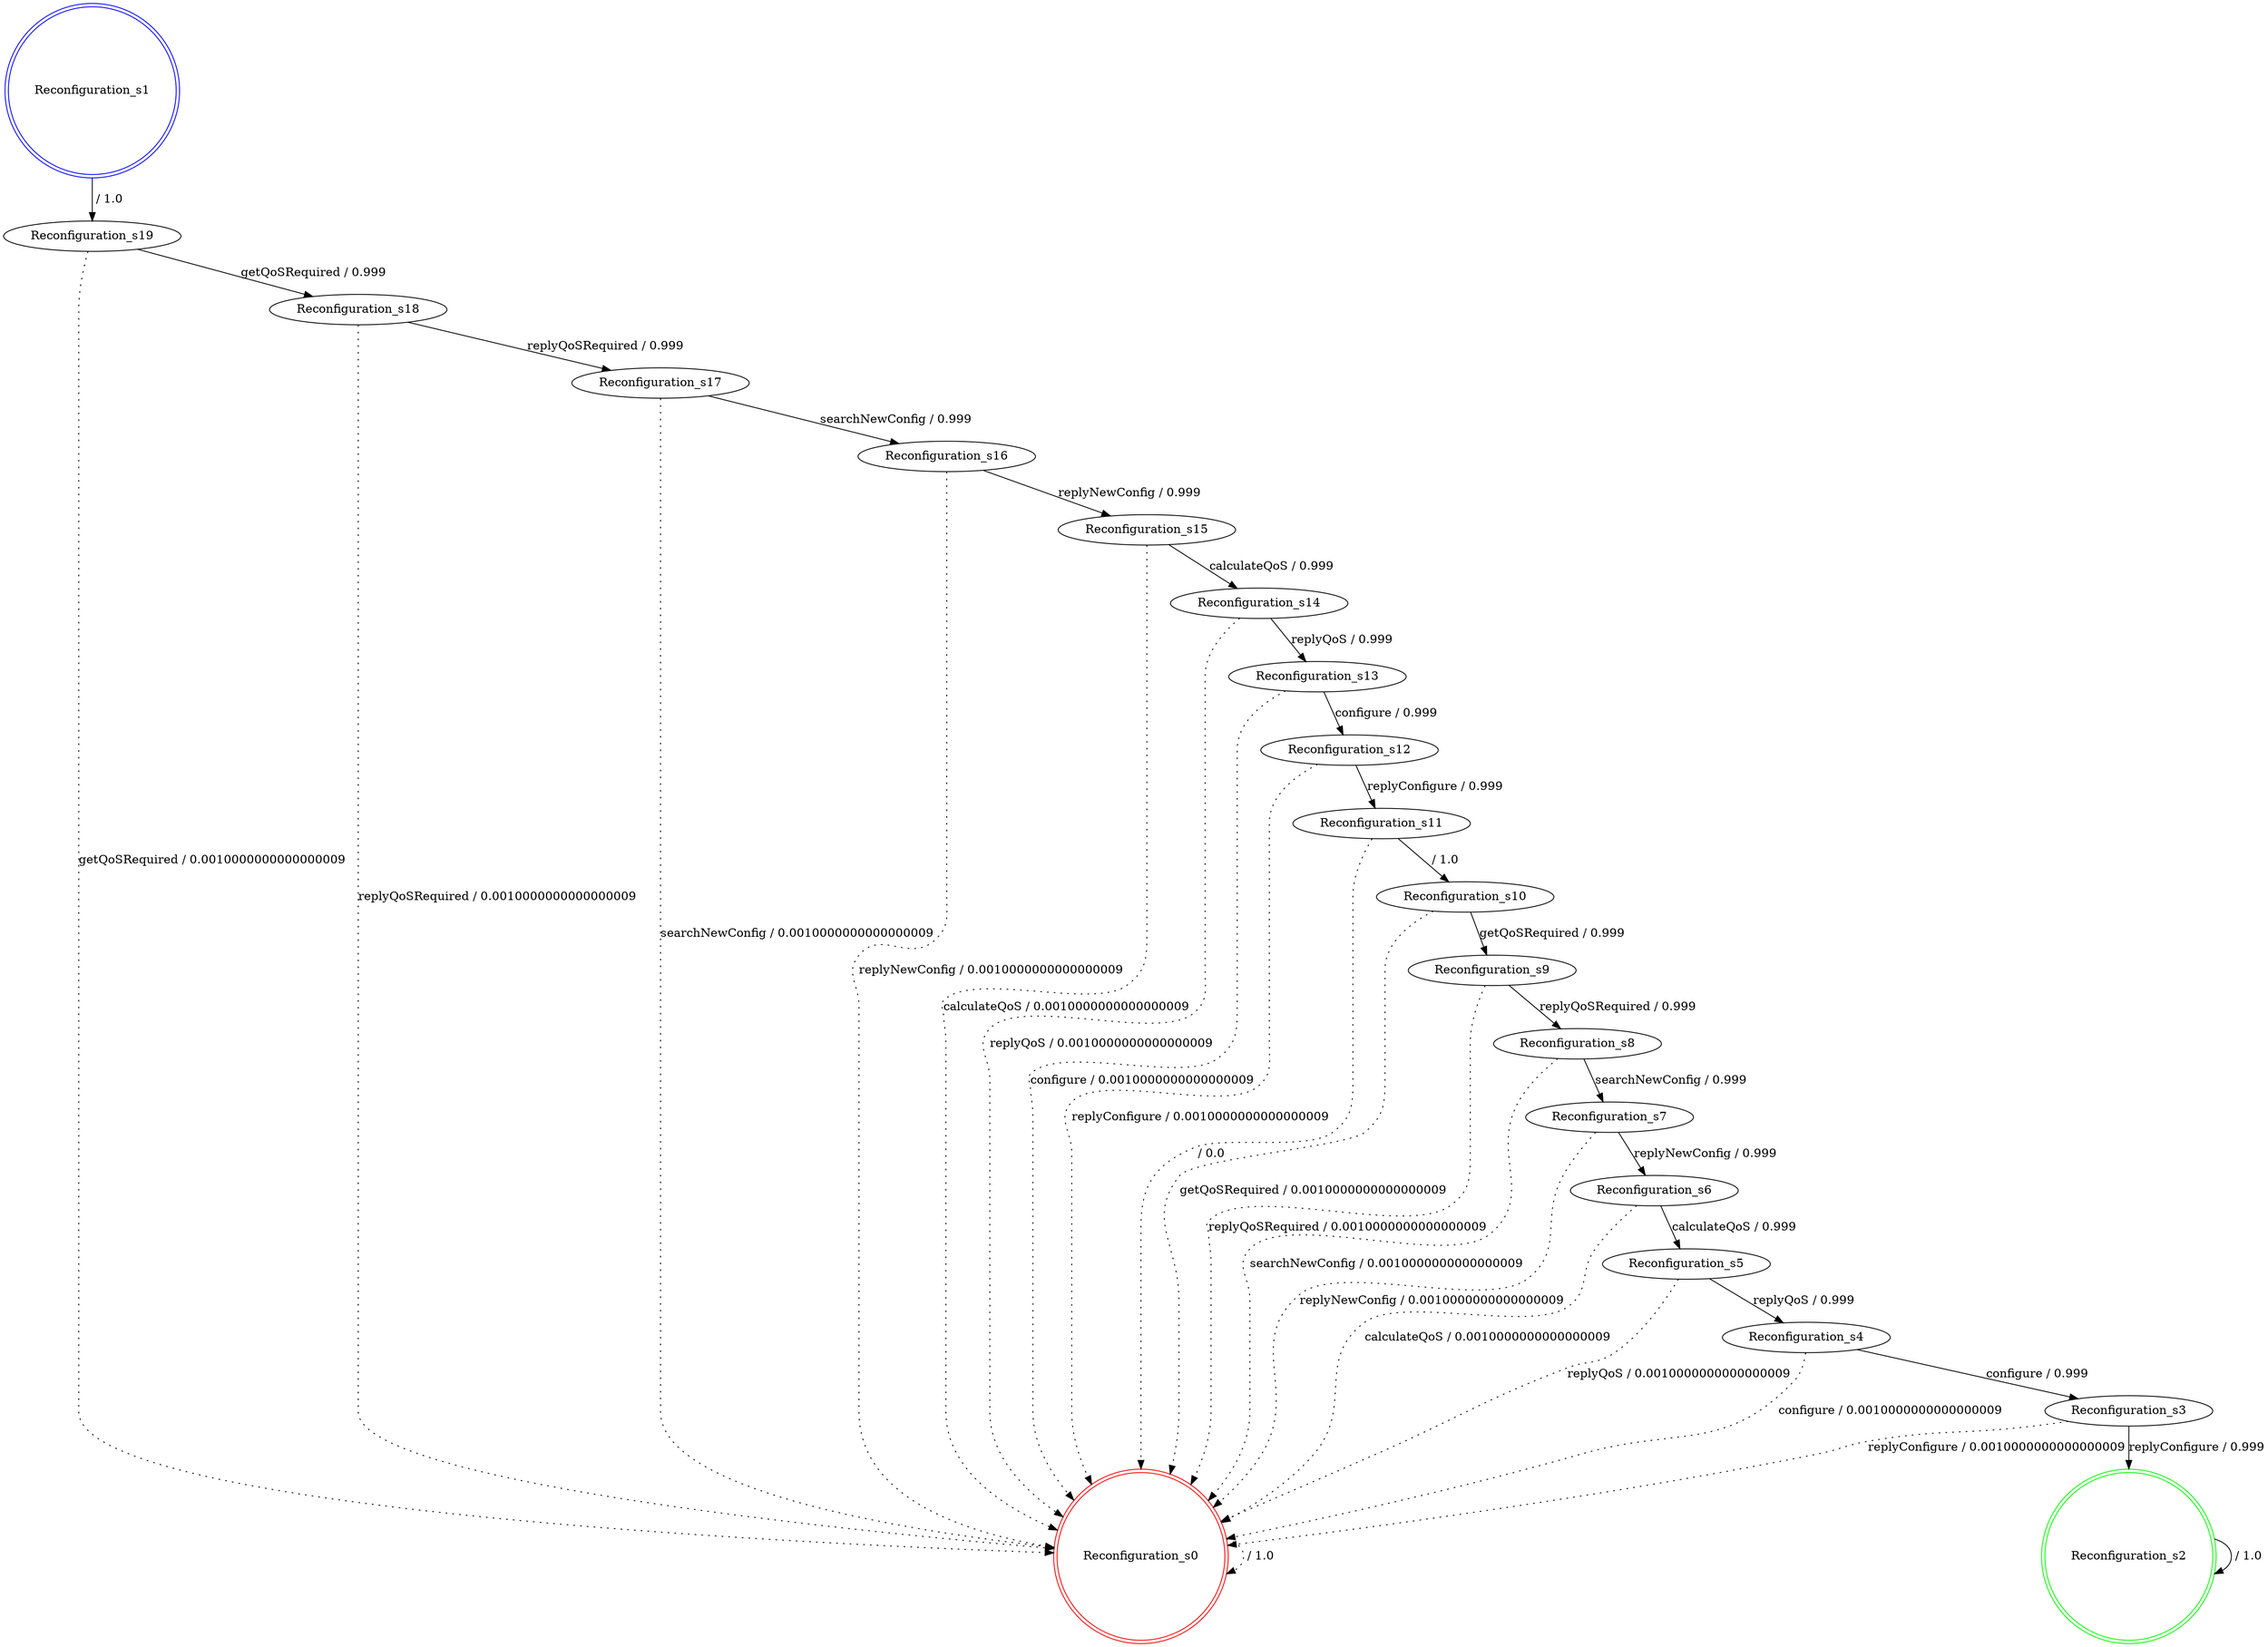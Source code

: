 digraph graphname {
Reconfiguration_s0 [label="Reconfiguration_s0",color=red,shape=doublecircle ];
Reconfiguration_s1 [label="Reconfiguration_s1",color=blue,shape=doublecircle ];
Reconfiguration_s2 [label="Reconfiguration_s2",color=green,shape=doublecircle ];
Reconfiguration_s3 [label="Reconfiguration_s3" ];
Reconfiguration_s4 [label="Reconfiguration_s4" ];
Reconfiguration_s5 [label="Reconfiguration_s5" ];
Reconfiguration_s6 [label="Reconfiguration_s6" ];
Reconfiguration_s7 [label="Reconfiguration_s7" ];
Reconfiguration_s8 [label="Reconfiguration_s8" ];
Reconfiguration_s9 [label="Reconfiguration_s9" ];
Reconfiguration_s10 [label="Reconfiguration_s10" ];
Reconfiguration_s11 [label="Reconfiguration_s11" ];
Reconfiguration_s12 [label="Reconfiguration_s12" ];
Reconfiguration_s13 [label="Reconfiguration_s13" ];
Reconfiguration_s14 [label="Reconfiguration_s14" ];
Reconfiguration_s15 [label="Reconfiguration_s15" ];
Reconfiguration_s16 [label="Reconfiguration_s16" ];
Reconfiguration_s17 [label="Reconfiguration_s17" ];
Reconfiguration_s18 [label="Reconfiguration_s18" ];
Reconfiguration_s19 [label="Reconfiguration_s19" ];
Reconfiguration_s0 -> Reconfiguration_s0 [label=" / 1.0", style=dotted];
Reconfiguration_s1 -> Reconfiguration_s19 [label=" / 1.0"];
Reconfiguration_s2 -> Reconfiguration_s2 [label=" / 1.0"];
Reconfiguration_s3 -> Reconfiguration_s2 [label="replyConfigure / 0.999"];
Reconfiguration_s3 -> Reconfiguration_s0 [label="replyConfigure / 0.0010000000000000009", style=dotted];
Reconfiguration_s4 -> Reconfiguration_s3 [label="configure / 0.999"];
Reconfiguration_s4 -> Reconfiguration_s0 [label="configure / 0.0010000000000000009", style=dotted];
Reconfiguration_s5 -> Reconfiguration_s4 [label="replyQoS / 0.999"];
Reconfiguration_s5 -> Reconfiguration_s0 [label="replyQoS / 0.0010000000000000009", style=dotted];
Reconfiguration_s6 -> Reconfiguration_s5 [label="calculateQoS / 0.999"];
Reconfiguration_s6 -> Reconfiguration_s0 [label="calculateQoS / 0.0010000000000000009", style=dotted];
Reconfiguration_s7 -> Reconfiguration_s6 [label="replyNewConfig / 0.999"];
Reconfiguration_s7 -> Reconfiguration_s0 [label="replyNewConfig / 0.0010000000000000009", style=dotted];
Reconfiguration_s8 -> Reconfiguration_s7 [label="searchNewConfig / 0.999"];
Reconfiguration_s8 -> Reconfiguration_s0 [label="searchNewConfig / 0.0010000000000000009", style=dotted];
Reconfiguration_s9 -> Reconfiguration_s8 [label="replyQoSRequired / 0.999"];
Reconfiguration_s9 -> Reconfiguration_s0 [label="replyQoSRequired / 0.0010000000000000009", style=dotted];
Reconfiguration_s10 -> Reconfiguration_s9 [label="getQoSRequired / 0.999"];
Reconfiguration_s10 -> Reconfiguration_s0 [label="getQoSRequired / 0.0010000000000000009", style=dotted];
Reconfiguration_s11 -> Reconfiguration_s10 [label=" / 1.0"];
Reconfiguration_s11 -> Reconfiguration_s0 [label=" / 0.0", style=dotted];
Reconfiguration_s12 -> Reconfiguration_s11 [label="replyConfigure / 0.999"];
Reconfiguration_s12 -> Reconfiguration_s0 [label="replyConfigure / 0.0010000000000000009", style=dotted];
Reconfiguration_s13 -> Reconfiguration_s12 [label="configure / 0.999"];
Reconfiguration_s13 -> Reconfiguration_s0 [label="configure / 0.0010000000000000009", style=dotted];
Reconfiguration_s14 -> Reconfiguration_s13 [label="replyQoS / 0.999"];
Reconfiguration_s14 -> Reconfiguration_s0 [label="replyQoS / 0.0010000000000000009", style=dotted];
Reconfiguration_s15 -> Reconfiguration_s14 [label="calculateQoS / 0.999"];
Reconfiguration_s15 -> Reconfiguration_s0 [label="calculateQoS / 0.0010000000000000009", style=dotted];
Reconfiguration_s16 -> Reconfiguration_s15 [label="replyNewConfig / 0.999"];
Reconfiguration_s16 -> Reconfiguration_s0 [label="replyNewConfig / 0.0010000000000000009", style=dotted];
Reconfiguration_s17 -> Reconfiguration_s16 [label="searchNewConfig / 0.999"];
Reconfiguration_s17 -> Reconfiguration_s0 [label="searchNewConfig / 0.0010000000000000009", style=dotted];
Reconfiguration_s18 -> Reconfiguration_s17 [label="replyQoSRequired / 0.999"];
Reconfiguration_s18 -> Reconfiguration_s0 [label="replyQoSRequired / 0.0010000000000000009", style=dotted];
Reconfiguration_s19 -> Reconfiguration_s18 [label="getQoSRequired / 0.999"];
Reconfiguration_s19 -> Reconfiguration_s0 [label="getQoSRequired / 0.0010000000000000009", style=dotted];
}